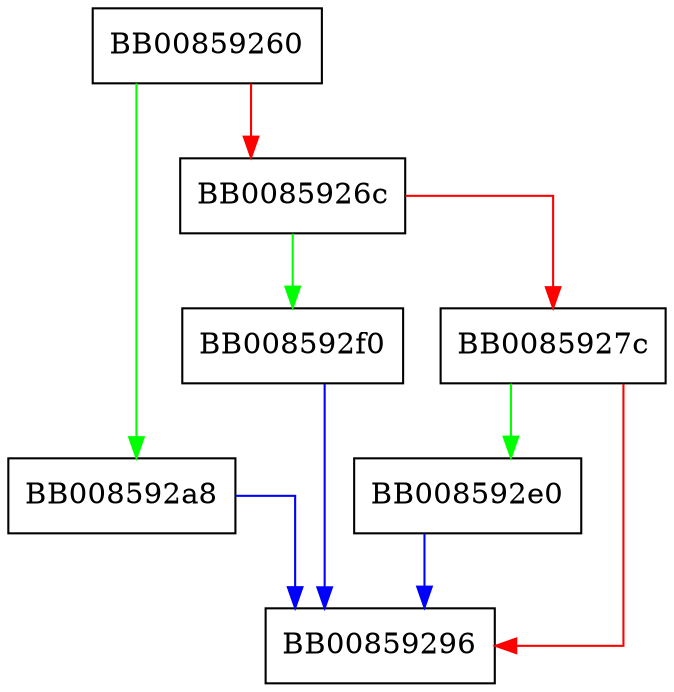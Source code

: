 digraph s2i_ASN1_IA5STRING {
  node [shape="box"];
  graph [splines=ortho];
  BB00859260 -> BB008592a8 [color="green"];
  BB00859260 -> BB0085926c [color="red"];
  BB0085926c -> BB008592f0 [color="green"];
  BB0085926c -> BB0085927c [color="red"];
  BB0085927c -> BB008592e0 [color="green"];
  BB0085927c -> BB00859296 [color="red"];
  BB008592a8 -> BB00859296 [color="blue"];
  BB008592e0 -> BB00859296 [color="blue"];
  BB008592f0 -> BB00859296 [color="blue"];
}